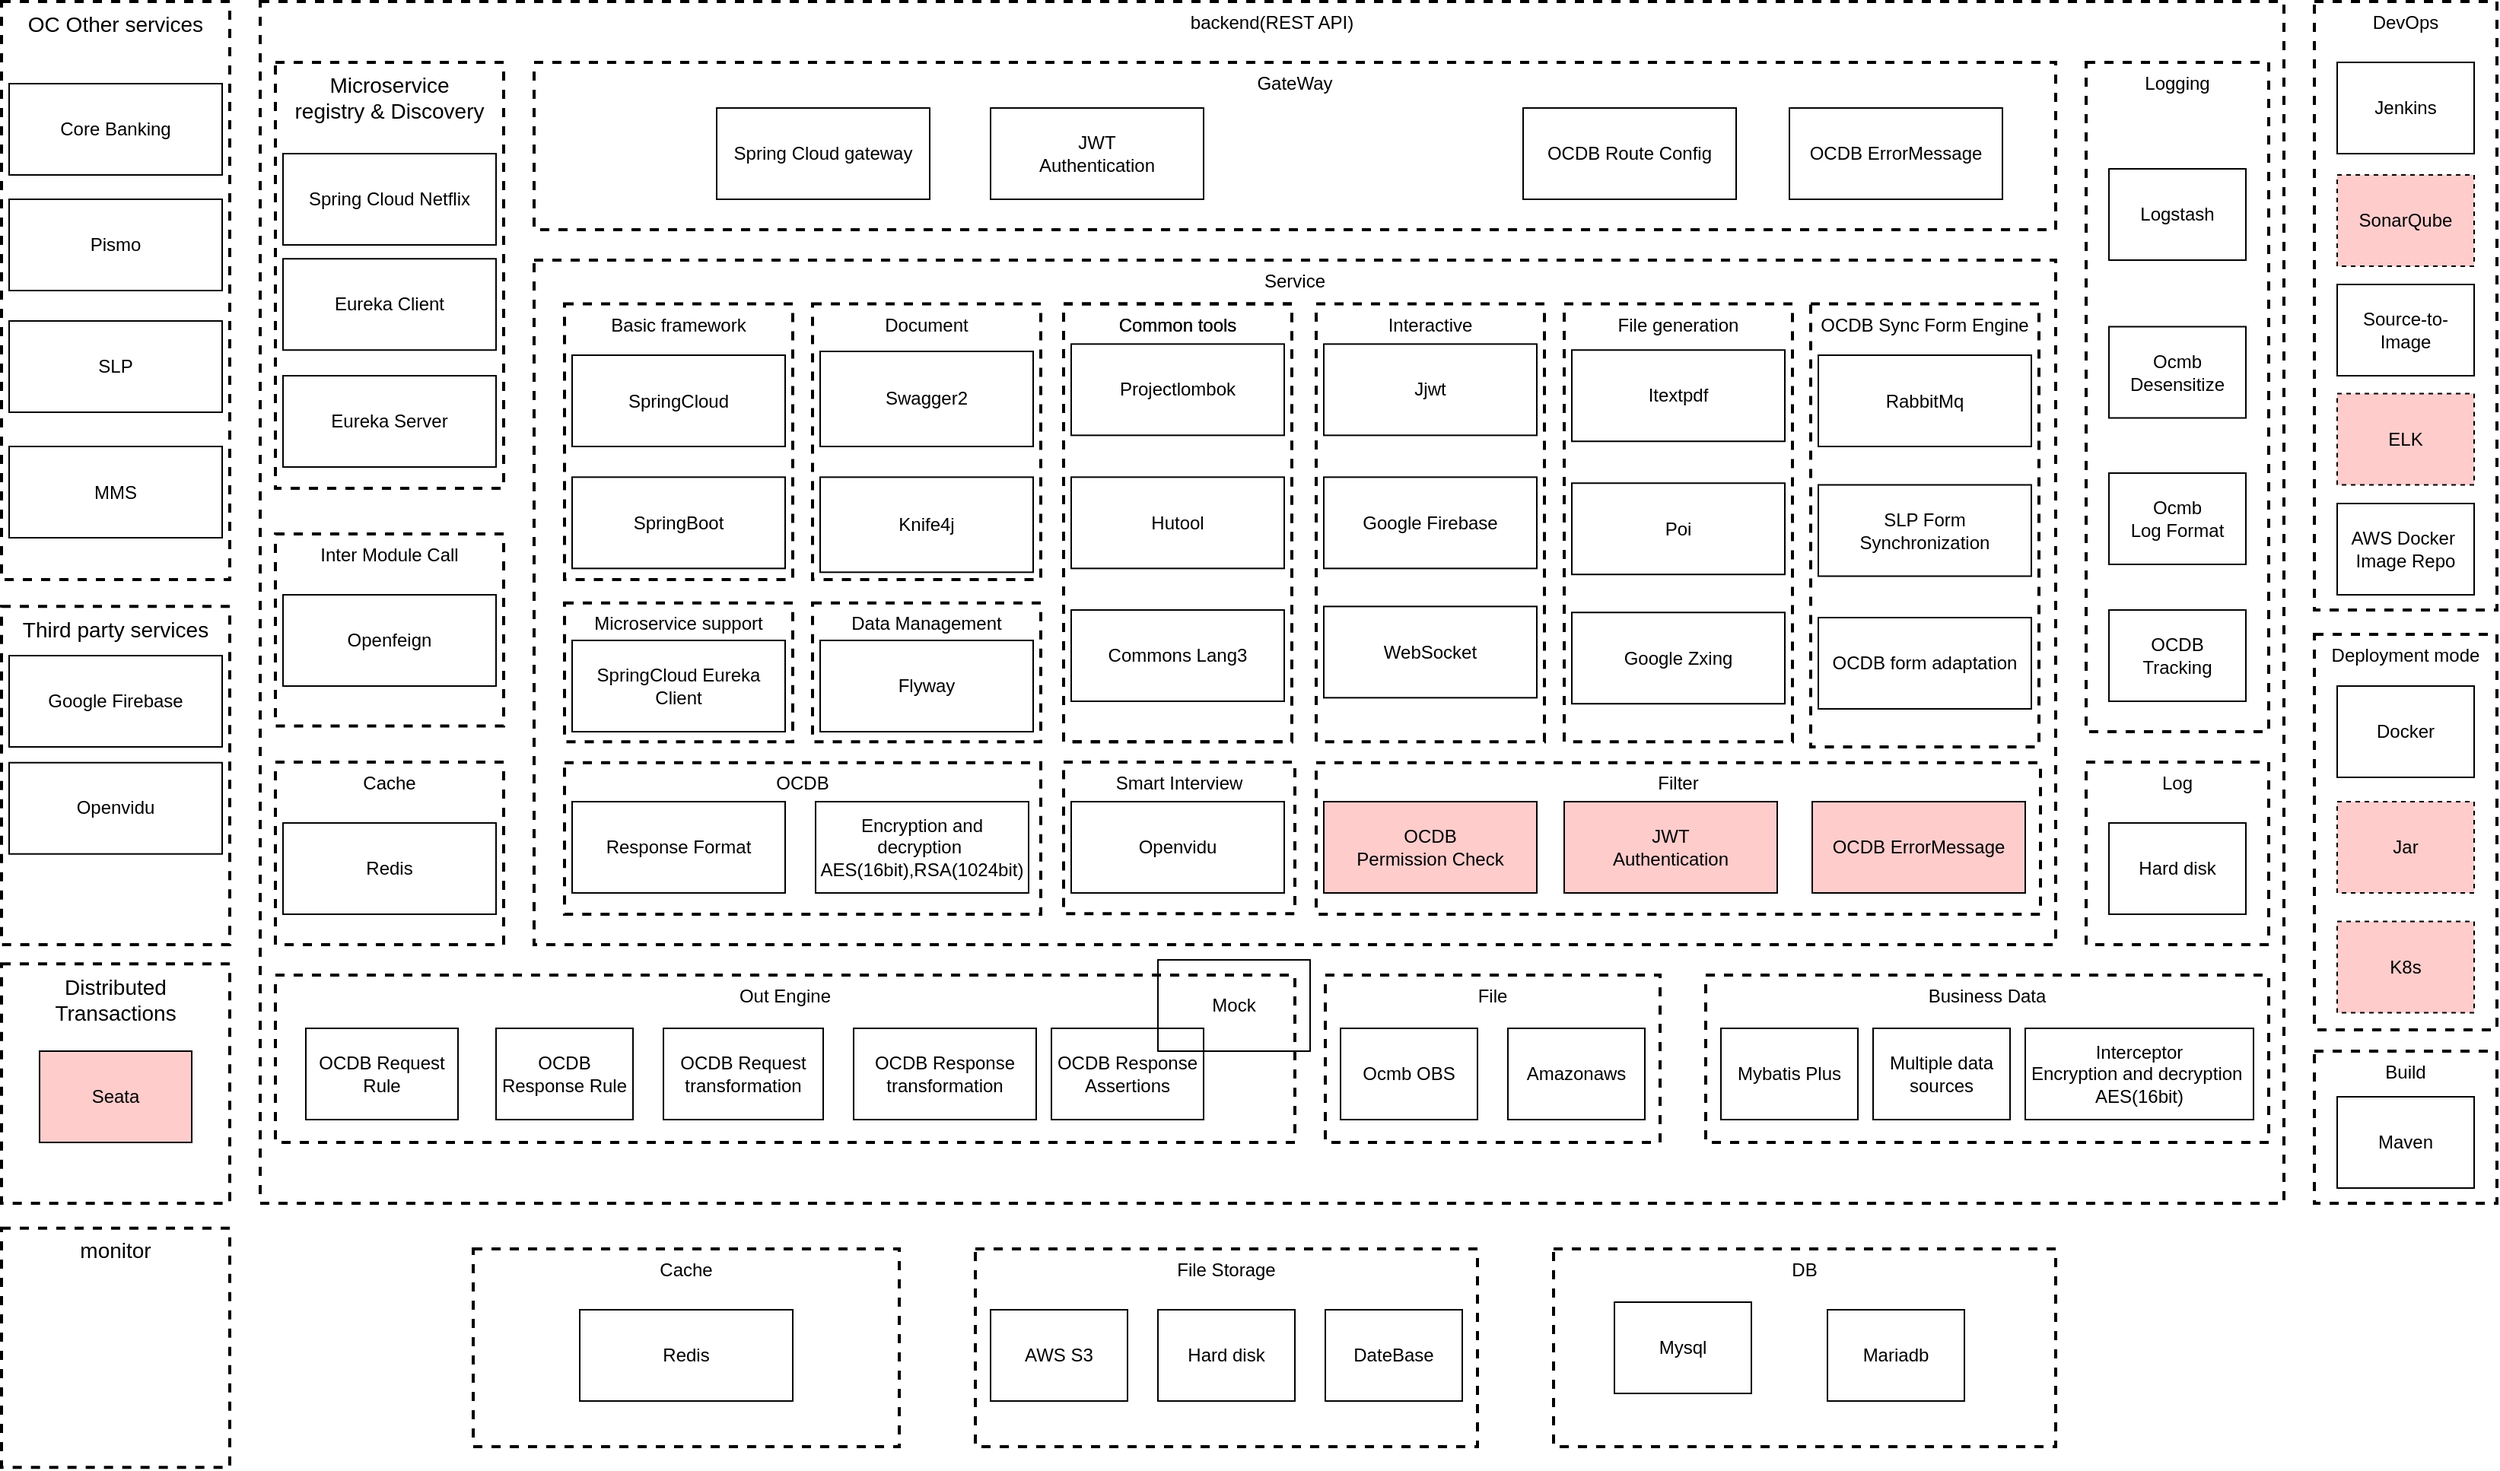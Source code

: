 <mxfile version="20.4.0" type="github">
  <diagram id="OInQUNuNO3AYRQuPPQoJ" name="第 1 页">
    <mxGraphModel dx="2062" dy="1122" grid="1" gridSize="10" guides="1" tooltips="1" connect="1" arrows="1" fold="1" page="1" pageScale="1" pageWidth="1100" pageHeight="850" math="0" shadow="0">
      <root>
        <mxCell id="0" />
        <mxCell id="1" parent="0" />
        <mxCell id="1uEvt_R6zlW470bMk80g-105" value="&lt;div&gt;&lt;span style=&quot;font-size: 14px; font-weight: 400;&quot;&gt;Third party services&lt;/span&gt;&lt;/div&gt;" style="rounded=0;whiteSpace=wrap;html=1;dashed=1;strokeWidth=2;fillColor=none;verticalAlign=top;fontStyle=1" vertex="1" parent="1">
          <mxGeometry x="40" y="417.68" width="150" height="222.32" as="geometry" />
        </mxCell>
        <mxCell id="1uEvt_R6zlW470bMk80g-106" value="&lt;span style=&quot;font-weight: 400;&quot;&gt;backend(REST API)&lt;/span&gt;" style="rounded=0;whiteSpace=wrap;html=1;dashed=1;strokeWidth=2;fillColor=none;verticalAlign=top;fontStyle=1" vertex="1" parent="1">
          <mxGeometry x="210" y="20" width="1330" height="790" as="geometry" />
        </mxCell>
        <mxCell id="1uEvt_R6zlW470bMk80g-107" value="&lt;span style=&quot;font-weight: 400;&quot;&gt;Service&lt;/span&gt;" style="rounded=0;whiteSpace=wrap;html=1;dashed=1;strokeWidth=2;fillColor=none;verticalAlign=top;fontStyle=1" vertex="1" parent="1">
          <mxGeometry x="390" y="190" width="1000" height="450" as="geometry" />
        </mxCell>
        <mxCell id="1uEvt_R6zlW470bMk80g-108" value="&lt;div&gt;&lt;span style=&quot;font-weight: 400;&quot;&gt;File generation&lt;/span&gt;&lt;/div&gt;" style="rounded=0;whiteSpace=wrap;html=1;dashed=1;strokeWidth=2;fillColor=none;verticalAlign=top;fontStyle=1" vertex="1" parent="1">
          <mxGeometry x="1067" y="218.75" width="150" height="287.87" as="geometry" />
        </mxCell>
        <mxCell id="1uEvt_R6zlW470bMk80g-109" value="&lt;span style=&quot;font-weight: 400;&quot;&gt;Deployment mode&lt;/span&gt;" style="rounded=0;whiteSpace=wrap;html=1;dashed=1;strokeWidth=2;fillColor=none;verticalAlign=top;fontStyle=1" vertex="1" parent="1">
          <mxGeometry x="1560" y="436" width="120" height="260" as="geometry" />
        </mxCell>
        <mxCell id="1uEvt_R6zlW470bMk80g-110" value="&lt;div&gt;&lt;span style=&quot;font-weight: 400;&quot;&gt;Inter&amp;nbsp;Module&amp;nbsp;Call&lt;/span&gt;&lt;/div&gt;" style="rounded=0;whiteSpace=wrap;html=1;dashed=1;strokeWidth=2;fillColor=none;verticalAlign=top;fontStyle=1" vertex="1" parent="1">
          <mxGeometry x="220" y="370" width="150" height="126.25" as="geometry" />
        </mxCell>
        <mxCell id="1uEvt_R6zlW470bMk80g-111" value="&lt;div&gt;&lt;span style=&quot;font-weight: 400;&quot;&gt;DevOps&lt;/span&gt;&lt;/div&gt;" style="rounded=0;whiteSpace=wrap;html=1;dashed=1;strokeWidth=2;fillColor=none;verticalAlign=top;fontStyle=1" vertex="1" parent="1">
          <mxGeometry x="1560" y="20" width="120" height="400" as="geometry" />
        </mxCell>
        <mxCell id="1uEvt_R6zlW470bMk80g-112" value="&lt;span style=&quot;font-weight: 400;&quot;&gt;OCDB Sync Form&amp;nbsp;Engine&lt;/span&gt;" style="rounded=0;whiteSpace=wrap;html=1;dashed=1;strokeWidth=2;fillColor=none;verticalAlign=top;fontStyle=1" vertex="1" parent="1">
          <mxGeometry x="1229" y="218.75" width="150" height="291.25" as="geometry" />
        </mxCell>
        <mxCell id="1uEvt_R6zlW470bMk80g-113" value="&lt;span style=&quot;font-weight: 400;&quot;&gt;Out Engine&lt;/span&gt;" style="rounded=0;whiteSpace=wrap;html=1;dashed=1;strokeWidth=2;fillColor=none;verticalAlign=top;fontStyle=1" vertex="1" parent="1">
          <mxGeometry x="220" y="660" width="670" height="110" as="geometry" />
        </mxCell>
        <mxCell id="1uEvt_R6zlW470bMk80g-114" value="&lt;div&gt;&lt;span style=&quot;font-weight: 400;&quot;&gt;GateWay&lt;/span&gt;&lt;/div&gt;" style="rounded=0;whiteSpace=wrap;html=1;dashed=1;strokeWidth=2;fillColor=none;verticalAlign=top;fontStyle=1" vertex="1" parent="1">
          <mxGeometry x="390" y="60" width="1000" height="110" as="geometry" />
        </mxCell>
        <mxCell id="1uEvt_R6zlW470bMk80g-115" value="&lt;div&gt;&lt;span style=&quot;font-weight: 400;&quot;&gt;Cache&lt;/span&gt;&lt;/div&gt;" style="rounded=0;whiteSpace=wrap;html=1;dashed=1;strokeWidth=2;fillColor=none;verticalAlign=top;fontStyle=1" vertex="1" parent="1">
          <mxGeometry x="350" y="840" width="280" height="130" as="geometry" />
        </mxCell>
        <mxCell id="1uEvt_R6zlW470bMk80g-116" value="&lt;div&gt;&lt;span style=&quot;font-weight: 400;&quot;&gt;DB&lt;/span&gt;&lt;/div&gt;" style="rounded=0;whiteSpace=wrap;html=1;dashed=1;strokeWidth=2;fillColor=none;verticalAlign=top;fontStyle=1" vertex="1" parent="1">
          <mxGeometry x="1060" y="840" width="330" height="130" as="geometry" />
        </mxCell>
        <mxCell id="1uEvt_R6zlW470bMk80g-117" value="&lt;span style=&quot;font-weight: 400;&quot;&gt;File Storage&lt;/span&gt;" style="rounded=0;whiteSpace=wrap;html=1;dashed=1;strokeWidth=2;fillColor=none;verticalAlign=top;fontStyle=1" vertex="1" parent="1">
          <mxGeometry x="680" y="840" width="330" height="130" as="geometry" />
        </mxCell>
        <mxCell id="1uEvt_R6zlW470bMk80g-118" value="&lt;div&gt;&lt;span style=&quot;font-weight: 400;&quot;&gt;Logging&lt;/span&gt;&lt;/div&gt;" style="rounded=0;whiteSpace=wrap;html=1;dashed=1;strokeWidth=2;fillColor=none;verticalAlign=top;fontStyle=1" vertex="1" parent="1">
          <mxGeometry x="1410" y="60" width="120" height="440" as="geometry" />
        </mxCell>
        <mxCell id="1uEvt_R6zlW470bMk80g-119" value="&lt;span style=&quot;font-size: 14px; font-weight: 400;&quot;&gt;Microservice &lt;br&gt;registry &amp;amp; Discovery&lt;/span&gt;" style="rounded=0;whiteSpace=wrap;html=1;dashed=1;strokeWidth=2;fillColor=none;verticalAlign=top;fontStyle=1" vertex="1" parent="1">
          <mxGeometry x="220" y="60" width="150" height="280" as="geometry" />
        </mxCell>
        <mxCell id="1uEvt_R6zlW470bMk80g-120" value="AWS S3" style="rounded=0;whiteSpace=wrap;html=1;fontColor=#000000;fillColor=none;" vertex="1" parent="1">
          <mxGeometry x="690" y="880" width="90" height="60" as="geometry" />
        </mxCell>
        <mxCell id="1uEvt_R6zlW470bMk80g-121" value="Hard disk" style="rounded=0;whiteSpace=wrap;html=1;fontColor=#000000;fillColor=none;" vertex="1" parent="1">
          <mxGeometry x="800" y="880" width="90" height="60" as="geometry" />
        </mxCell>
        <mxCell id="1uEvt_R6zlW470bMk80g-122" value="DateBase" style="rounded=0;whiteSpace=wrap;html=1;fontColor=#000000;fillColor=none;" vertex="1" parent="1">
          <mxGeometry x="910" y="880" width="90" height="60" as="geometry" />
        </mxCell>
        <mxCell id="1uEvt_R6zlW470bMk80g-123" value="Redis" style="rounded=0;whiteSpace=wrap;html=1;fontColor=#000000;fillColor=none;" vertex="1" parent="1">
          <mxGeometry x="420" y="880" width="140" height="60" as="geometry" />
        </mxCell>
        <mxCell id="1uEvt_R6zlW470bMk80g-124" value="Mysql" style="rounded=0;whiteSpace=wrap;html=1;fontColor=#000000;fillColor=none;" vertex="1" parent="1">
          <mxGeometry x="1100" y="875" width="90" height="60" as="geometry" />
        </mxCell>
        <mxCell id="1uEvt_R6zlW470bMk80g-125" value="&lt;div&gt;&lt;span style=&quot;font-weight: 400;&quot;&gt;File&lt;/span&gt;&lt;/div&gt;" style="rounded=0;whiteSpace=wrap;html=1;dashed=1;strokeWidth=2;fillColor=none;verticalAlign=top;fontStyle=1" vertex="1" parent="1">
          <mxGeometry x="910" y="660" width="220" height="110" as="geometry" />
        </mxCell>
        <mxCell id="1uEvt_R6zlW470bMk80g-126" value="Ocmb OBS" style="rounded=0;whiteSpace=wrap;html=1;fontColor=#000000;fillColor=none;" vertex="1" parent="1">
          <mxGeometry x="920" y="695" width="90" height="60" as="geometry" />
        </mxCell>
        <mxCell id="1uEvt_R6zlW470bMk80g-127" value="&lt;span style=&quot;font-weight: 400;&quot;&gt;Cache&lt;/span&gt;" style="rounded=0;whiteSpace=wrap;html=1;dashed=1;strokeWidth=2;fillColor=none;verticalAlign=top;fontStyle=1" vertex="1" parent="1">
          <mxGeometry x="220" y="520" width="150" height="120" as="geometry" />
        </mxCell>
        <mxCell id="1uEvt_R6zlW470bMk80g-128" value="&lt;span style=&quot;font-weight: 400;&quot;&gt;Business Data&lt;/span&gt;" style="rounded=0;whiteSpace=wrap;html=1;dashed=1;strokeWidth=2;fillColor=none;verticalAlign=top;fontStyle=1" vertex="1" parent="1">
          <mxGeometry x="1160" y="660" width="370" height="110" as="geometry" />
        </mxCell>
        <mxCell id="1uEvt_R6zlW470bMk80g-129" value="&lt;span style=&quot;font-weight: 400;&quot;&gt;Log&lt;/span&gt;" style="rounded=0;whiteSpace=wrap;html=1;dashed=1;strokeWidth=2;fillColor=none;verticalAlign=top;fontStyle=1" vertex="1" parent="1">
          <mxGeometry x="1410" y="520" width="120" height="120" as="geometry" />
        </mxCell>
        <mxCell id="1uEvt_R6zlW470bMk80g-130" value="Hard disk" style="rounded=0;whiteSpace=wrap;html=1;fontColor=#000000;fillColor=none;" vertex="1" parent="1">
          <mxGeometry x="1425" y="560" width="90" height="60" as="geometry" />
        </mxCell>
        <mxCell id="1uEvt_R6zlW470bMk80g-131" value="Logstash" style="rounded=0;whiteSpace=wrap;html=1;fontColor=#000000;fillColor=none;" vertex="1" parent="1">
          <mxGeometry x="1425" y="130" width="90" height="60" as="geometry" />
        </mxCell>
        <mxCell id="1uEvt_R6zlW470bMk80g-132" value="Ocmb Desensitize" style="rounded=0;whiteSpace=wrap;html=1;fontColor=#000000;fillColor=none;" vertex="1" parent="1">
          <mxGeometry x="1425" y="233.75" width="90" height="60" as="geometry" />
        </mxCell>
        <mxCell id="1uEvt_R6zlW470bMk80g-133" value="Ocmb&lt;br&gt;Log Format" style="rounded=0;whiteSpace=wrap;html=1;fontColor=#000000;fillColor=none;" vertex="1" parent="1">
          <mxGeometry x="1425" y="330" width="90" height="60" as="geometry" />
        </mxCell>
        <mxCell id="1uEvt_R6zlW470bMk80g-134" value="Redis" style="rounded=0;whiteSpace=wrap;html=1;fontColor=#000000;fillColor=none;" vertex="1" parent="1">
          <mxGeometry x="225" y="560" width="140" height="60" as="geometry" />
        </mxCell>
        <mxCell id="1uEvt_R6zlW470bMk80g-135" value="OCDB Request Rule" style="rounded=0;whiteSpace=wrap;html=1;fontColor=#000000;fillColor=none;" vertex="1" parent="1">
          <mxGeometry x="240" y="695" width="100" height="60" as="geometry" />
        </mxCell>
        <mxCell id="1uEvt_R6zlW470bMk80g-136" value="RabbitMq" style="rounded=0;whiteSpace=wrap;html=1;fontColor=#000000;fillColor=none;" vertex="1" parent="1">
          <mxGeometry x="1234" y="252.5" width="140" height="60" as="geometry" />
        </mxCell>
        <mxCell id="1uEvt_R6zlW470bMk80g-137" value="Itextpdf" style="rounded=0;whiteSpace=wrap;html=1;fontColor=#000000;fillColor=none;" vertex="1" parent="1">
          <mxGeometry x="1072" y="249.12" width="140" height="60" as="geometry" />
        </mxCell>
        <mxCell id="1uEvt_R6zlW470bMk80g-138" value="Poi" style="rounded=0;whiteSpace=wrap;html=1;fontColor=#000000;fillColor=none;" vertex="1" parent="1">
          <mxGeometry x="1072" y="336.62" width="140" height="60" as="geometry" />
        </mxCell>
        <mxCell id="1uEvt_R6zlW470bMk80g-139" value="Amazonaws" style="rounded=0;whiteSpace=wrap;html=1;fontColor=#000000;fillColor=none;" vertex="1" parent="1">
          <mxGeometry x="1030" y="695" width="90" height="60" as="geometry" />
        </mxCell>
        <mxCell id="1uEvt_R6zlW470bMk80g-140" value="Spring Cloud&amp;nbsp;gateway" style="rounded=0;whiteSpace=wrap;html=1;fontColor=#000000;fillColor=none;" vertex="1" parent="1">
          <mxGeometry x="510" y="90" width="140" height="60" as="geometry" />
        </mxCell>
        <mxCell id="1uEvt_R6zlW470bMk80g-141" value="Eureka Client" style="rounded=0;whiteSpace=wrap;html=1;fontColor=#000000;fillColor=none;" vertex="1" parent="1">
          <mxGeometry x="225" y="189.12" width="140" height="60" as="geometry" />
        </mxCell>
        <mxCell id="1uEvt_R6zlW470bMk80g-142" value="Spring Cloud&amp;nbsp;Netflix" style="rounded=0;whiteSpace=wrap;html=1;fontColor=#000000;fillColor=none;" vertex="1" parent="1">
          <mxGeometry x="225" y="120" width="140" height="60" as="geometry" />
        </mxCell>
        <mxCell id="1uEvt_R6zlW470bMk80g-143" value="Eureka Server" style="rounded=0;whiteSpace=wrap;html=1;fontColor=#000000;fillColor=none;" vertex="1" parent="1">
          <mxGeometry x="225" y="266" width="140" height="60" as="geometry" />
        </mxCell>
        <mxCell id="1uEvt_R6zlW470bMk80g-144" value="&lt;div&gt;&lt;span style=&quot;font-size: 14px; font-weight: 400;&quot;&gt;OC Other services&lt;/span&gt;&lt;/div&gt;" style="rounded=0;whiteSpace=wrap;html=1;dashed=1;strokeWidth=2;fillColor=none;verticalAlign=top;fontStyle=1" vertex="1" parent="1">
          <mxGeometry x="40" y="20" width="150" height="380" as="geometry" />
        </mxCell>
        <mxCell id="1uEvt_R6zlW470bMk80g-145" value="Core Banking" style="rounded=0;whiteSpace=wrap;html=1;fontColor=#000000;fillColor=none;" vertex="1" parent="1">
          <mxGeometry x="45" y="74" width="140" height="60" as="geometry" />
        </mxCell>
        <mxCell id="1uEvt_R6zlW470bMk80g-146" value="Pismo" style="rounded=0;whiteSpace=wrap;html=1;fontColor=#000000;fillColor=none;" vertex="1" parent="1">
          <mxGeometry x="45" y="150" width="140" height="60" as="geometry" />
        </mxCell>
        <mxCell id="1uEvt_R6zlW470bMk80g-147" value="SLP" style="rounded=0;whiteSpace=wrap;html=1;fontColor=#000000;fillColor=none;" vertex="1" parent="1">
          <mxGeometry x="45" y="230" width="140" height="60" as="geometry" />
        </mxCell>
        <mxCell id="1uEvt_R6zlW470bMk80g-148" value="MMS" style="rounded=0;whiteSpace=wrap;html=1;fontColor=#000000;fillColor=none;" vertex="1" parent="1">
          <mxGeometry x="45" y="312.5" width="140" height="60" as="geometry" />
        </mxCell>
        <mxCell id="1uEvt_R6zlW470bMk80g-149" value="Openvidu" style="rounded=0;whiteSpace=wrap;html=1;fontColor=#000000;fillColor=none;" vertex="1" parent="1">
          <mxGeometry x="45" y="520.36" width="140" height="60" as="geometry" />
        </mxCell>
        <mxCell id="1uEvt_R6zlW470bMk80g-150" value="ELK" style="rounded=0;whiteSpace=wrap;html=1;fontColor=#000000;fillColor=#FFCCCC;dashed=1;" vertex="1" parent="1">
          <mxGeometry x="1575" y="277.75" width="90" height="60" as="geometry" />
        </mxCell>
        <mxCell id="1uEvt_R6zlW470bMk80g-151" value="OCDB&amp;nbsp;Route&amp;nbsp;Config" style="rounded=0;whiteSpace=wrap;html=1;fontColor=#000000;fillColor=none;" vertex="1" parent="1">
          <mxGeometry x="1040" y="90" width="140" height="60" as="geometry" />
        </mxCell>
        <mxCell id="1uEvt_R6zlW470bMk80g-152" value="OCDB&amp;nbsp;ErrorMessage" style="rounded=0;whiteSpace=wrap;html=1;fontColor=#000000;fillColor=none;" vertex="1" parent="1">
          <mxGeometry x="1215" y="90" width="140" height="60" as="geometry" />
        </mxCell>
        <mxCell id="1uEvt_R6zlW470bMk80g-153" value="Mariadb" style="rounded=0;whiteSpace=wrap;html=1;fontColor=#000000;fillColor=none;" vertex="1" parent="1">
          <mxGeometry x="1240" y="880" width="90" height="60" as="geometry" />
        </mxCell>
        <mxCell id="1uEvt_R6zlW470bMk80g-154" value="OCDB Response Rule" style="rounded=0;whiteSpace=wrap;html=1;fontColor=#000000;fillColor=none;" vertex="1" parent="1">
          <mxGeometry x="365" y="695" width="90" height="60" as="geometry" />
        </mxCell>
        <mxCell id="1uEvt_R6zlW470bMk80g-155" value="OCDB Request transformation" style="rounded=0;whiteSpace=wrap;html=1;fontColor=#000000;fillColor=none;" vertex="1" parent="1">
          <mxGeometry x="475" y="695" width="105" height="60" as="geometry" />
        </mxCell>
        <mxCell id="1uEvt_R6zlW470bMk80g-156" value="OCDB Response transformation" style="rounded=0;whiteSpace=wrap;html=1;fontColor=#000000;fillColor=none;" vertex="1" parent="1">
          <mxGeometry x="600" y="695" width="120" height="60" as="geometry" />
        </mxCell>
        <mxCell id="1uEvt_R6zlW470bMk80g-157" value="OCDB Response Assertions" style="rounded=0;whiteSpace=wrap;html=1;fontColor=#000000;fillColor=none;" vertex="1" parent="1">
          <mxGeometry x="730" y="695" width="100" height="60" as="geometry" />
        </mxCell>
        <mxCell id="1uEvt_R6zlW470bMk80g-158" value="Jenkins" style="rounded=0;whiteSpace=wrap;html=1;fontColor=#000000;fillColor=none;" vertex="1" parent="1">
          <mxGeometry x="1575" y="60" width="90" height="60" as="geometry" />
        </mxCell>
        <mxCell id="1uEvt_R6zlW470bMk80g-159" value="SonarQube" style="rounded=0;whiteSpace=wrap;html=1;fontColor=#000000;fillColor=#FFCCCC;dashed=1;" vertex="1" parent="1">
          <mxGeometry x="1575" y="134" width="90" height="60" as="geometry" />
        </mxCell>
        <mxCell id="1uEvt_R6zlW470bMk80g-160" value="Source-to-Image" style="rounded=0;whiteSpace=wrap;html=1;fontColor=#000000;fillColor=none;" vertex="1" parent="1">
          <mxGeometry x="1575" y="206" width="90" height="60" as="geometry" />
        </mxCell>
        <mxCell id="1uEvt_R6zlW470bMk80g-161" value="&lt;div&gt;Interceptor&lt;/div&gt;&lt;div&gt;Encryption and decryption&amp;nbsp;&lt;/div&gt;&lt;div&gt;&lt;span style=&quot;background-color: initial;&quot;&gt;AES(16bit)&lt;/span&gt;&lt;/div&gt;" style="rounded=0;whiteSpace=wrap;html=1;fontColor=#000000;fillColor=none;" vertex="1" parent="1">
          <mxGeometry x="1370" y="695" width="150" height="60" as="geometry" />
        </mxCell>
        <mxCell id="1uEvt_R6zlW470bMk80g-162" value="Mybatis Plus" style="rounded=0;whiteSpace=wrap;html=1;fontColor=#000000;fillColor=none;" vertex="1" parent="1">
          <mxGeometry x="1170" y="695" width="90" height="60" as="geometry" />
        </mxCell>
        <mxCell id="1uEvt_R6zlW470bMk80g-163" value="Multiple data sources" style="rounded=0;whiteSpace=wrap;html=1;fontColor=#000000;fillColor=none;" vertex="1" parent="1">
          <mxGeometry x="1270" y="695" width="90" height="60" as="geometry" />
        </mxCell>
        <mxCell id="1uEvt_R6zlW470bMk80g-164" value="K8s" style="rounded=0;whiteSpace=wrap;html=1;fontColor=#000000;fillColor=#FFCCCC;dashed=1;" vertex="1" parent="1">
          <mxGeometry x="1575" y="624.75" width="90" height="60" as="geometry" />
        </mxCell>
        <mxCell id="1uEvt_R6zlW470bMk80g-165" value="Docker" style="rounded=0;whiteSpace=wrap;html=1;fontColor=#000000;fillColor=none;" vertex="1" parent="1">
          <mxGeometry x="1575" y="470" width="90" height="60" as="geometry" />
        </mxCell>
        <mxCell id="1uEvt_R6zlW470bMk80g-166" value="AWS Docker&amp;nbsp;&lt;br&gt;Image&amp;nbsp;Repo" style="rounded=0;whiteSpace=wrap;html=1;fontColor=#000000;fillColor=none;" vertex="1" parent="1">
          <mxGeometry x="1575" y="350" width="90" height="60" as="geometry" />
        </mxCell>
        <mxCell id="1uEvt_R6zlW470bMk80g-167" value="&lt;span style=&quot;font-weight: 400;&quot;&gt;Build&lt;/span&gt;" style="rounded=0;whiteSpace=wrap;html=1;dashed=1;strokeWidth=2;fillColor=none;verticalAlign=top;fontStyle=1" vertex="1" parent="1">
          <mxGeometry x="1560" y="710" width="120" height="100" as="geometry" />
        </mxCell>
        <mxCell id="1uEvt_R6zlW470bMk80g-168" value="Maven" style="rounded=0;whiteSpace=wrap;html=1;fontColor=#000000;fillColor=none;" vertex="1" parent="1">
          <mxGeometry x="1575" y="740" width="90" height="60" as="geometry" />
        </mxCell>
        <mxCell id="1uEvt_R6zlW470bMk80g-169" value="&lt;div&gt;SLP Form Synchronization&lt;/div&gt;" style="rounded=0;whiteSpace=wrap;html=1;fontColor=#000000;fillColor=none;" vertex="1" parent="1">
          <mxGeometry x="1234" y="337.75" width="140" height="60" as="geometry" />
        </mxCell>
        <mxCell id="1uEvt_R6zlW470bMk80g-170" value="&lt;span style=&quot;font-weight: 400;&quot;&gt;Document&lt;/span&gt;" style="rounded=0;whiteSpace=wrap;html=1;dashed=1;strokeWidth=2;fillColor=none;verticalAlign=top;fontStyle=1" vertex="1" parent="1">
          <mxGeometry x="573" y="218.73" width="150" height="181.27" as="geometry" />
        </mxCell>
        <mxCell id="1uEvt_R6zlW470bMk80g-171" value="&lt;span style=&quot;font-weight: normal;&quot;&gt;Basic framework&lt;/span&gt;" style="rounded=0;whiteSpace=wrap;html=1;dashed=1;strokeWidth=2;fillColor=none;verticalAlign=top;fontStyle=1" vertex="1" parent="1">
          <mxGeometry x="410" y="218.73" width="150" height="181.27" as="geometry" />
        </mxCell>
        <mxCell id="1uEvt_R6zlW470bMk80g-172" value="&lt;span style=&quot;font-weight: 400;&quot;&gt;Interactive&lt;/span&gt;" style="rounded=0;whiteSpace=wrap;html=1;dashed=1;strokeWidth=2;fillColor=none;verticalAlign=top;fontStyle=1" vertex="1" parent="1">
          <mxGeometry x="904" y="218.75" width="150" height="287.87" as="geometry" />
        </mxCell>
        <mxCell id="1uEvt_R6zlW470bMk80g-173" value="Jjwt" style="rounded=0;whiteSpace=wrap;html=1;fontColor=#000000;fillColor=none;" vertex="1" parent="1">
          <mxGeometry x="909" y="245.18" width="140" height="60" as="geometry" />
        </mxCell>
        <mxCell id="1uEvt_R6zlW470bMk80g-174" value="Google Firebase" style="rounded=0;whiteSpace=wrap;html=1;fontColor=#000000;fillColor=none;" vertex="1" parent="1">
          <mxGeometry x="909" y="332.68" width="140" height="60" as="geometry" />
        </mxCell>
        <mxCell id="1uEvt_R6zlW470bMk80g-175" value="&lt;span style=&quot;font-weight: 400;&quot;&gt;Common tools&lt;/span&gt;" style="rounded=0;whiteSpace=wrap;html=1;dashed=1;strokeWidth=2;fillColor=none;verticalAlign=top;fontStyle=1" vertex="1" parent="1">
          <mxGeometry x="738" y="218.74" width="150" height="287.87" as="geometry" />
        </mxCell>
        <mxCell id="1uEvt_R6zlW470bMk80g-176" value="JWT&lt;br&gt;Authentication" style="rounded=0;whiteSpace=wrap;html=1;fontColor=#000000;fillColor=none;" vertex="1" parent="1">
          <mxGeometry x="690" y="90" width="140" height="60" as="geometry" />
        </mxCell>
        <mxCell id="1uEvt_R6zlW470bMk80g-177" value="&lt;span style=&quot;font-weight: 400;&quot;&gt;Common tools&lt;/span&gt;" style="rounded=0;whiteSpace=wrap;html=1;dashed=1;strokeWidth=2;fillColor=none;verticalAlign=top;fontStyle=1" vertex="1" parent="1">
          <mxGeometry x="738" y="218.74" width="150" height="287.87" as="geometry" />
        </mxCell>
        <mxCell id="1uEvt_R6zlW470bMk80g-178" value="Hutool" style="rounded=0;whiteSpace=wrap;html=1;fontColor=#000000;fillColor=none;" vertex="1" parent="1">
          <mxGeometry x="743" y="332.67" width="140" height="60" as="geometry" />
        </mxCell>
        <mxCell id="1uEvt_R6zlW470bMk80g-179" value="Projectlombok" style="rounded=0;whiteSpace=wrap;html=1;fontColor=#000000;fillColor=none;" vertex="1" parent="1">
          <mxGeometry x="743" y="245.17" width="140" height="60" as="geometry" />
        </mxCell>
        <mxCell id="1uEvt_R6zlW470bMk80g-180" value="SpringBoot" style="rounded=0;whiteSpace=wrap;html=1;fontColor=#000000;fillColor=none;" vertex="1" parent="1">
          <mxGeometry x="415" y="332.67" width="140" height="60" as="geometry" />
        </mxCell>
        <mxCell id="1uEvt_R6zlW470bMk80g-181" value="Swagger2" style="rounded=0;whiteSpace=wrap;html=1;fontColor=#000000;fillColor=none;" vertex="1" parent="1">
          <mxGeometry x="578" y="250" width="140" height="62.5" as="geometry" />
        </mxCell>
        <mxCell id="1uEvt_R6zlW470bMk80g-182" value="SpringCloud" style="rounded=0;whiteSpace=wrap;html=1;fontColor=#000000;fillColor=none;" vertex="1" parent="1">
          <mxGeometry x="415" y="252.5" width="140" height="60" as="geometry" />
        </mxCell>
        <mxCell id="1uEvt_R6zlW470bMk80g-183" value="Knife4j" style="rounded=0;whiteSpace=wrap;html=1;fontColor=#000000;fillColor=none;" vertex="1" parent="1">
          <mxGeometry x="578" y="332.68" width="140" height="62.5" as="geometry" />
        </mxCell>
        <mxCell id="1uEvt_R6zlW470bMk80g-184" value="OCDB &lt;br&gt;Tracking" style="rounded=0;whiteSpace=wrap;html=1;fontColor=#000000;fillColor=none;" vertex="1" parent="1">
          <mxGeometry x="1425" y="420" width="90" height="60" as="geometry" />
        </mxCell>
        <mxCell id="1uEvt_R6zlW470bMk80g-185" value="Openfeign" style="rounded=0;whiteSpace=wrap;html=1;fontColor=#000000;fillColor=none;" vertex="1" parent="1">
          <mxGeometry x="225" y="410" width="140" height="60" as="geometry" />
        </mxCell>
        <mxCell id="1uEvt_R6zlW470bMk80g-186" value="Google Zxing" style="rounded=0;whiteSpace=wrap;html=1;fontColor=#000000;fillColor=none;" vertex="1" parent="1">
          <mxGeometry x="1072" y="421.62" width="140" height="60" as="geometry" />
        </mxCell>
        <mxCell id="1uEvt_R6zlW470bMk80g-187" value="&lt;div&gt;OCDB form adaptation&lt;/div&gt;" style="rounded=0;whiteSpace=wrap;html=1;fontColor=#000000;fillColor=none;" vertex="1" parent="1">
          <mxGeometry x="1234" y="425" width="140" height="60" as="geometry" />
        </mxCell>
        <mxCell id="1uEvt_R6zlW470bMk80g-188" value="WebSocket" style="rounded=0;whiteSpace=wrap;html=1;fontColor=#000000;fillColor=none;" vertex="1" parent="1">
          <mxGeometry x="909" y="417.68" width="140" height="60" as="geometry" />
        </mxCell>
        <mxCell id="1uEvt_R6zlW470bMk80g-189" value="Commons Lang3" style="rounded=0;whiteSpace=wrap;html=1;fontColor=#000000;fillColor=none;" vertex="1" parent="1">
          <mxGeometry x="743" y="420" width="140" height="60" as="geometry" />
        </mxCell>
        <mxCell id="1uEvt_R6zlW470bMk80g-190" value="&lt;span style=&quot;font-weight: 400;&quot;&gt;Microservice support&lt;/span&gt;" style="rounded=0;whiteSpace=wrap;html=1;dashed=1;strokeWidth=2;fillColor=none;verticalAlign=top;fontStyle=1" vertex="1" parent="1">
          <mxGeometry x="410" y="415.34" width="150" height="91.27" as="geometry" />
        </mxCell>
        <mxCell id="1uEvt_R6zlW470bMk80g-191" value="SpringCloud Eureka Client" style="rounded=0;whiteSpace=wrap;html=1;fontColor=#000000;fillColor=none;" vertex="1" parent="1">
          <mxGeometry x="415" y="440" width="140" height="60" as="geometry" />
        </mxCell>
        <mxCell id="1uEvt_R6zlW470bMk80g-192" value="&lt;div&gt;&lt;span style=&quot;font-weight: 400;&quot;&gt;Data&amp;nbsp;Management&lt;/span&gt;&lt;/div&gt;" style="rounded=0;whiteSpace=wrap;html=1;dashed=1;strokeWidth=2;fillColor=none;verticalAlign=top;fontStyle=1" vertex="1" parent="1">
          <mxGeometry x="573" y="415.34" width="150" height="91.27" as="geometry" />
        </mxCell>
        <mxCell id="1uEvt_R6zlW470bMk80g-193" value="Flyway" style="rounded=0;whiteSpace=wrap;html=1;fontColor=#000000;fillColor=none;" vertex="1" parent="1">
          <mxGeometry x="578" y="440" width="140" height="60" as="geometry" />
        </mxCell>
        <mxCell id="1uEvt_R6zlW470bMk80g-194" value="&lt;span style=&quot;font-weight: 400;&quot;&gt;OCDB&lt;/span&gt;" style="rounded=0;whiteSpace=wrap;html=1;dashed=1;strokeWidth=2;fillColor=none;verticalAlign=top;fontStyle=1" vertex="1" parent="1">
          <mxGeometry x="410" y="520.36" width="313" height="99.64" as="geometry" />
        </mxCell>
        <mxCell id="1uEvt_R6zlW470bMk80g-195" value="&lt;span style=&quot;font-weight: 400;&quot;&gt;Smart Interview&lt;/span&gt;" style="rounded=0;whiteSpace=wrap;html=1;dashed=1;strokeWidth=2;fillColor=none;verticalAlign=top;fontStyle=1" vertex="1" parent="1">
          <mxGeometry x="738" y="520" width="152" height="99.64" as="geometry" />
        </mxCell>
        <mxCell id="1uEvt_R6zlW470bMk80g-196" value="&lt;span style=&quot;font-weight: 400;&quot;&gt;Filter&lt;/span&gt;" style="rounded=0;whiteSpace=wrap;html=1;dashed=1;strokeWidth=2;fillColor=none;verticalAlign=top;fontStyle=1" vertex="1" parent="1">
          <mxGeometry x="904" y="520.36" width="476" height="99.64" as="geometry" />
        </mxCell>
        <mxCell id="1uEvt_R6zlW470bMk80g-197" value="Google Firebase" style="rounded=0;whiteSpace=wrap;html=1;fontColor=#000000;fillColor=none;" vertex="1" parent="1">
          <mxGeometry x="45" y="450" width="140" height="60" as="geometry" />
        </mxCell>
        <mxCell id="1uEvt_R6zlW470bMk80g-198" value="&lt;div&gt;&lt;span style=&quot;font-size: 14px; font-weight: 400;&quot;&gt;Distributed Transactions&lt;/span&gt;&lt;/div&gt;" style="rounded=0;whiteSpace=wrap;html=1;dashed=1;strokeWidth=2;fillColor=none;verticalAlign=top;fontStyle=1" vertex="1" parent="1">
          <mxGeometry x="40" y="652.68" width="150" height="157.32" as="geometry" />
        </mxCell>
        <mxCell id="1uEvt_R6zlW470bMk80g-199" value="&lt;span style=&quot;font-size: 14px; font-weight: 400;&quot;&gt;monitor&lt;/span&gt;" style="rounded=0;whiteSpace=wrap;html=1;dashed=1;strokeWidth=2;fillColor=none;verticalAlign=top;fontStyle=1" vertex="1" parent="1">
          <mxGeometry x="40" y="826.34" width="150" height="157.32" as="geometry" />
        </mxCell>
        <mxCell id="1uEvt_R6zlW470bMk80g-200" value="Mock" style="rounded=0;whiteSpace=wrap;html=1;fontColor=#000000;fillColor=none;" vertex="1" parent="1">
          <mxGeometry x="800" y="650" width="100" height="60" as="geometry" />
        </mxCell>
        <mxCell id="1uEvt_R6zlW470bMk80g-201" value="Seata" style="rounded=0;whiteSpace=wrap;html=1;fontColor=#000000;fillColor=#FFCCCC;" vertex="1" parent="1">
          <mxGeometry x="65" y="710" width="100" height="60" as="geometry" />
        </mxCell>
        <mxCell id="1uEvt_R6zlW470bMk80g-202" value="Jar" style="rounded=0;whiteSpace=wrap;html=1;fontColor=#000000;fillColor=#FFCCCC;dashed=1;" vertex="1" parent="1">
          <mxGeometry x="1575" y="546" width="90" height="60" as="geometry" />
        </mxCell>
        <mxCell id="1uEvt_R6zlW470bMk80g-203" value="Response Format" style="rounded=0;whiteSpace=wrap;html=1;fontColor=#000000;fillColor=none;" vertex="1" parent="1">
          <mxGeometry x="415" y="546" width="140" height="60" as="geometry" />
        </mxCell>
        <mxCell id="1uEvt_R6zlW470bMk80g-204" value="&lt;div&gt;&lt;span style=&quot;background-color: initial;&quot;&gt;Encryption and decryption&amp;nbsp;&lt;/span&gt;&lt;br&gt;&lt;/div&gt;&lt;div&gt;&lt;span style=&quot;background-color: initial;&quot;&gt;AES(16bit),RSA(1024bit)&lt;/span&gt;&lt;/div&gt;" style="rounded=0;whiteSpace=wrap;html=1;fontColor=#000000;fillColor=none;" vertex="1" parent="1">
          <mxGeometry x="575" y="546" width="140" height="60" as="geometry" />
        </mxCell>
        <mxCell id="1uEvt_R6zlW470bMk80g-205" value="Openvidu" style="rounded=0;whiteSpace=wrap;html=1;fontColor=#000000;fillColor=none;" vertex="1" parent="1">
          <mxGeometry x="743" y="546" width="140" height="60" as="geometry" />
        </mxCell>
        <mxCell id="1uEvt_R6zlW470bMk80g-206" value="OCDB&lt;br&gt;Permission Check" style="rounded=0;whiteSpace=wrap;html=1;fontColor=#000000;fillColor=#FFCCCC;" vertex="1" parent="1">
          <mxGeometry x="909" y="546" width="140" height="60" as="geometry" />
        </mxCell>
        <mxCell id="1uEvt_R6zlW470bMk80g-207" value="JWT&lt;br&gt;Authentication" style="rounded=0;whiteSpace=wrap;html=1;fontColor=#000000;fillColor=#FFCCCC;" vertex="1" parent="1">
          <mxGeometry x="1067" y="546" width="140" height="60" as="geometry" />
        </mxCell>
        <mxCell id="1uEvt_R6zlW470bMk80g-208" value="OCDB&amp;nbsp;ErrorMessage" style="rounded=0;whiteSpace=wrap;html=1;fontColor=#000000;fillColor=#FFCCCC;" vertex="1" parent="1">
          <mxGeometry x="1230" y="546.0" width="140" height="60" as="geometry" />
        </mxCell>
      </root>
    </mxGraphModel>
  </diagram>
</mxfile>
